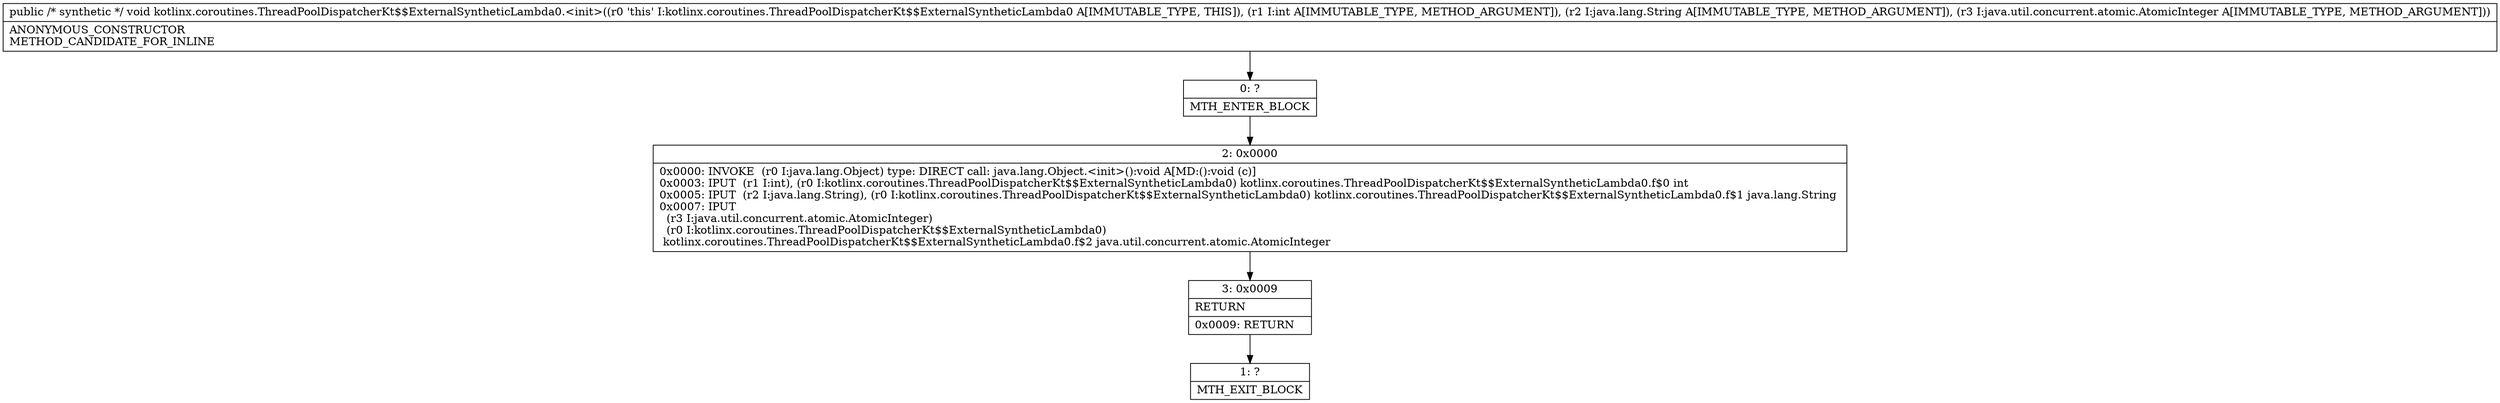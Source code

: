 digraph "CFG forkotlinx.coroutines.ThreadPoolDispatcherKt$$ExternalSyntheticLambda0.\<init\>(ILjava\/lang\/String;Ljava\/util\/concurrent\/atomic\/AtomicInteger;)V" {
Node_0 [shape=record,label="{0\:\ ?|MTH_ENTER_BLOCK\l}"];
Node_2 [shape=record,label="{2\:\ 0x0000|0x0000: INVOKE  (r0 I:java.lang.Object) type: DIRECT call: java.lang.Object.\<init\>():void A[MD:():void (c)]\l0x0003: IPUT  (r1 I:int), (r0 I:kotlinx.coroutines.ThreadPoolDispatcherKt$$ExternalSyntheticLambda0) kotlinx.coroutines.ThreadPoolDispatcherKt$$ExternalSyntheticLambda0.f$0 int \l0x0005: IPUT  (r2 I:java.lang.String), (r0 I:kotlinx.coroutines.ThreadPoolDispatcherKt$$ExternalSyntheticLambda0) kotlinx.coroutines.ThreadPoolDispatcherKt$$ExternalSyntheticLambda0.f$1 java.lang.String \l0x0007: IPUT  \l  (r3 I:java.util.concurrent.atomic.AtomicInteger)\l  (r0 I:kotlinx.coroutines.ThreadPoolDispatcherKt$$ExternalSyntheticLambda0)\l kotlinx.coroutines.ThreadPoolDispatcherKt$$ExternalSyntheticLambda0.f$2 java.util.concurrent.atomic.AtomicInteger \l}"];
Node_3 [shape=record,label="{3\:\ 0x0009|RETURN\l|0x0009: RETURN   \l}"];
Node_1 [shape=record,label="{1\:\ ?|MTH_EXIT_BLOCK\l}"];
MethodNode[shape=record,label="{public \/* synthetic *\/ void kotlinx.coroutines.ThreadPoolDispatcherKt$$ExternalSyntheticLambda0.\<init\>((r0 'this' I:kotlinx.coroutines.ThreadPoolDispatcherKt$$ExternalSyntheticLambda0 A[IMMUTABLE_TYPE, THIS]), (r1 I:int A[IMMUTABLE_TYPE, METHOD_ARGUMENT]), (r2 I:java.lang.String A[IMMUTABLE_TYPE, METHOD_ARGUMENT]), (r3 I:java.util.concurrent.atomic.AtomicInteger A[IMMUTABLE_TYPE, METHOD_ARGUMENT]))  | ANONYMOUS_CONSTRUCTOR\lMETHOD_CANDIDATE_FOR_INLINE\l}"];
MethodNode -> Node_0;Node_0 -> Node_2;
Node_2 -> Node_3;
Node_3 -> Node_1;
}

